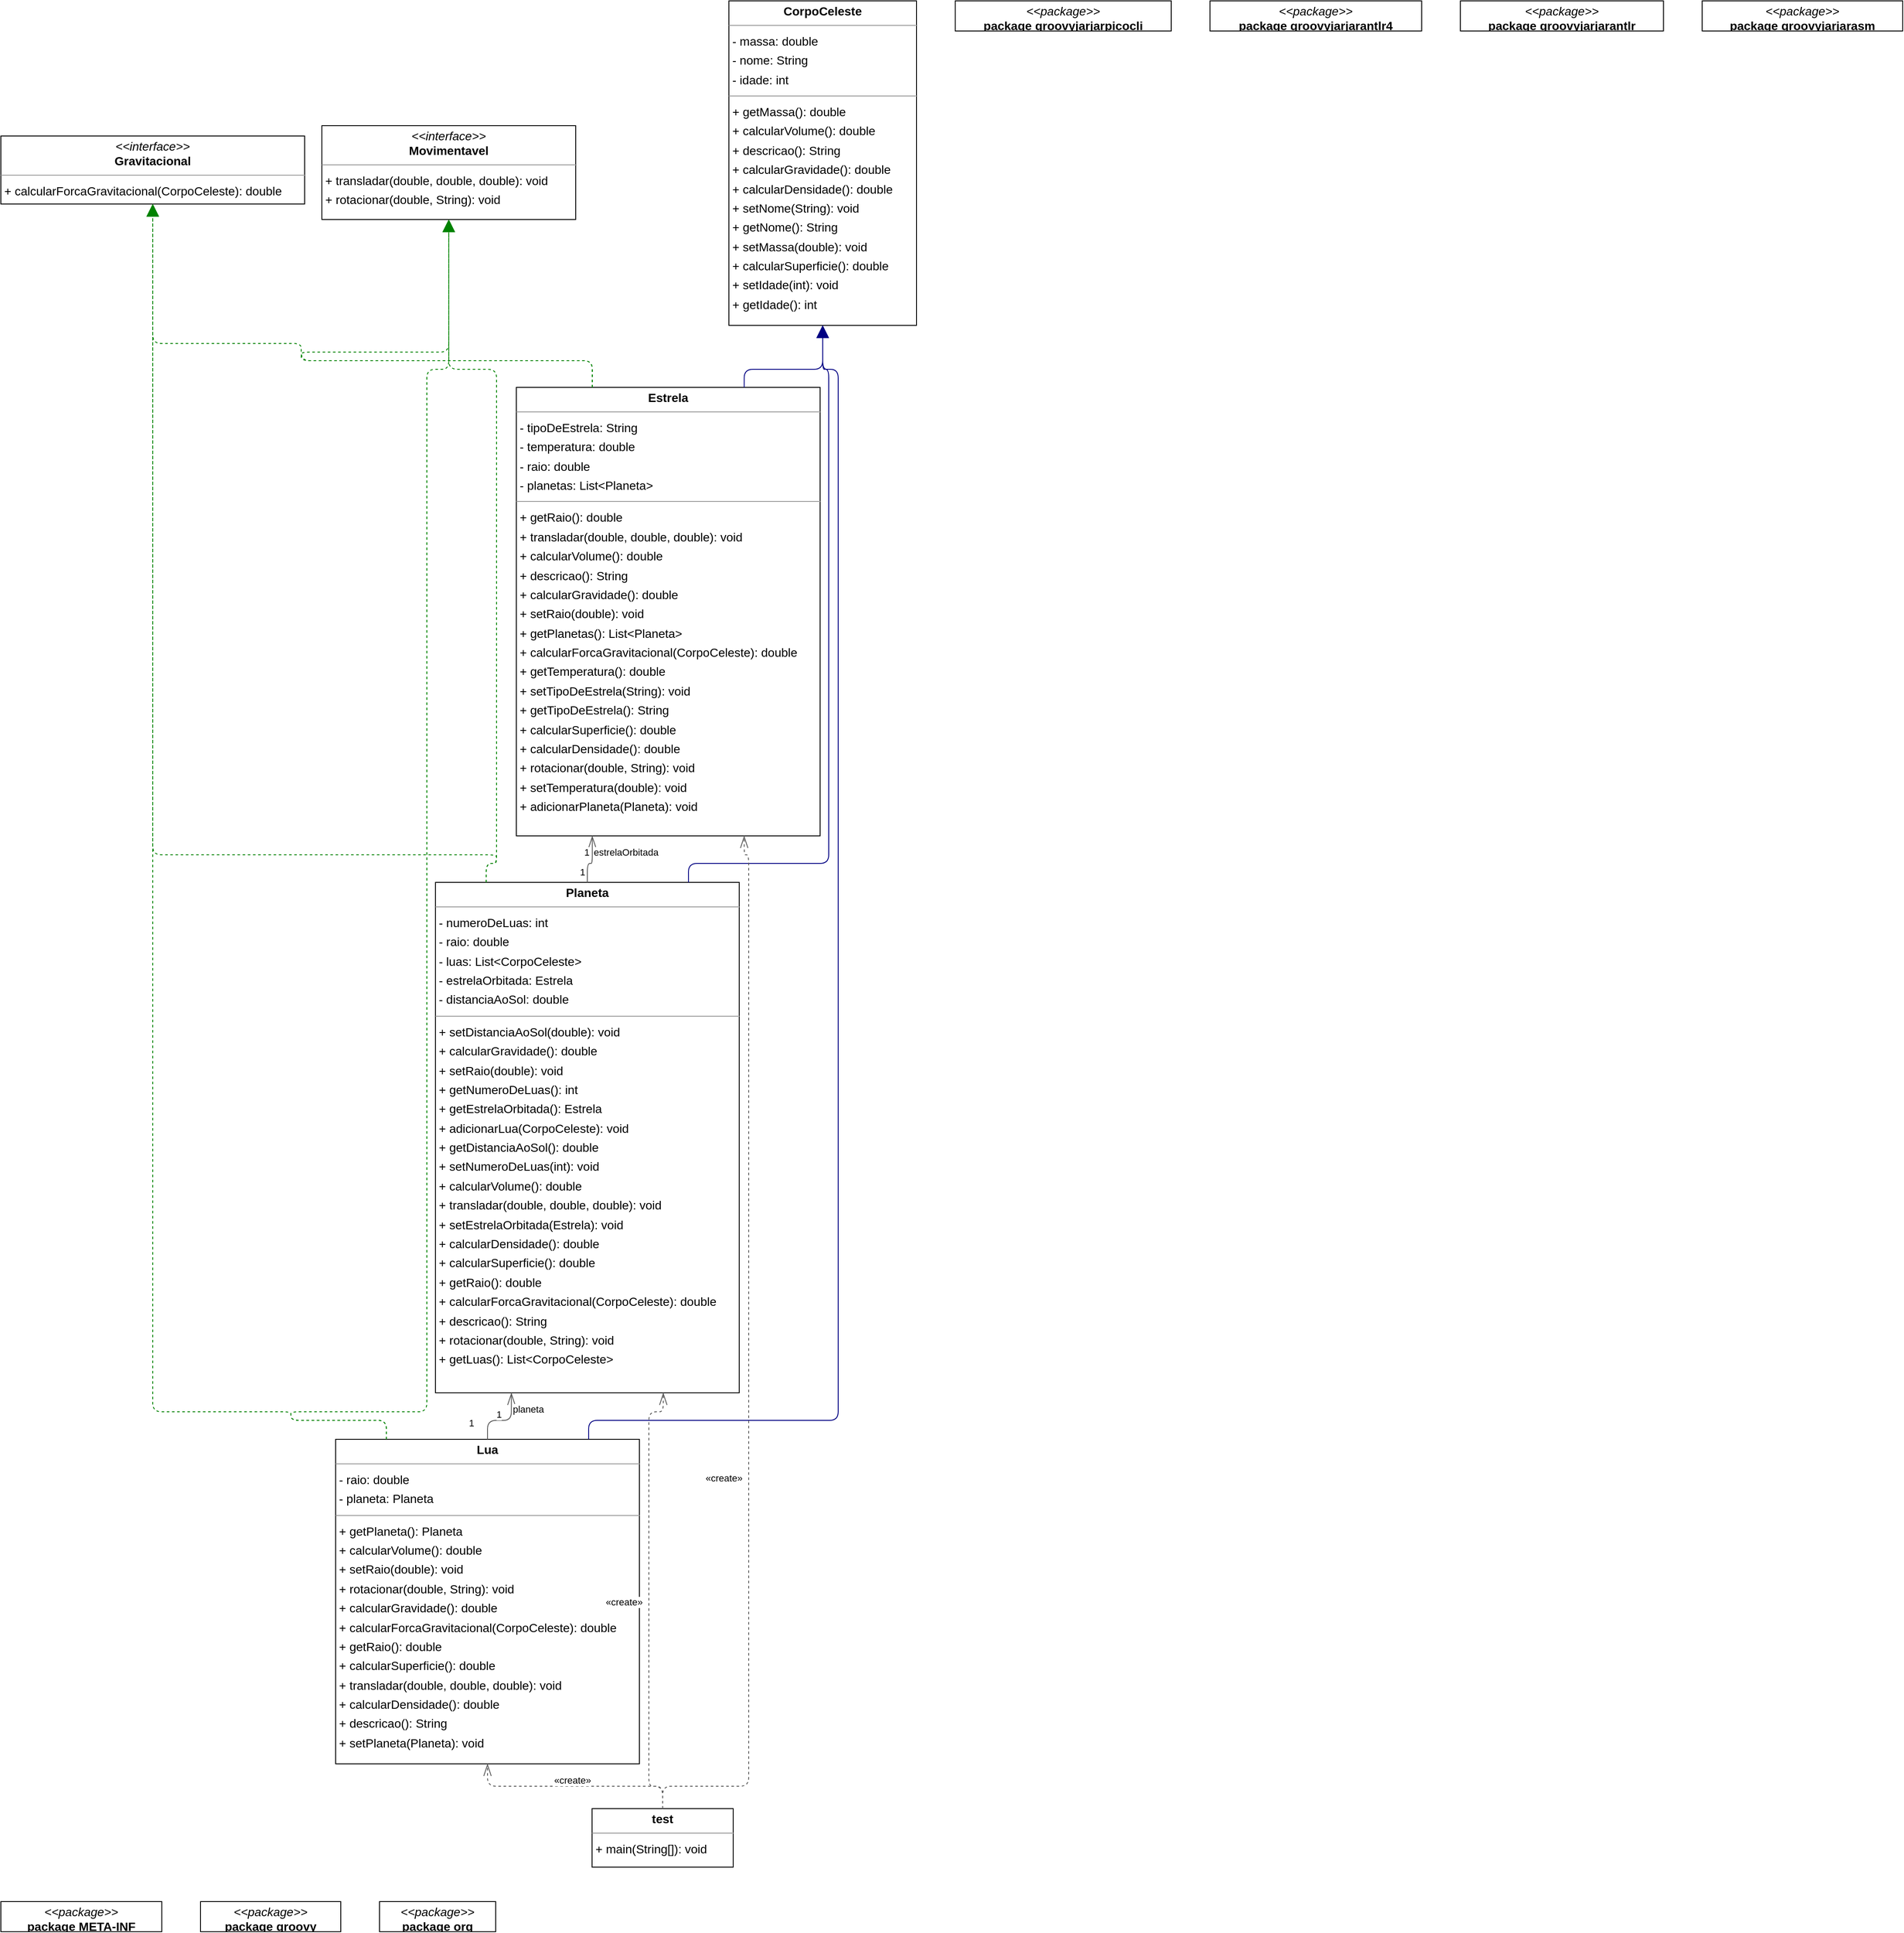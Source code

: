 <mxGraphModel dx="0" dy="0" grid="1" gridSize="10" guides="1" tooltips="1" connect="1" arrows="1" fold="1" page="0" pageScale="1" background="none" math="0" shadow="0">
  <root>
    <mxCell id="0" />
    <mxCell id="1" parent="0" />
    <mxCell id="node12" parent="1" vertex="1" value="&lt;p style=&quot;margin:0px;margin-top:4px;text-align:center;&quot;&gt;&lt;b&gt;CorpoCeleste&lt;/b&gt;&lt;/p&gt;&lt;hr size=&quot;1&quot;/&gt;&lt;p style=&quot;margin:0 0 0 4px;line-height:1.6;&quot;&gt;- massa: double&lt;br/&gt;- nome: String&lt;br/&gt;- idade: int&lt;/p&gt;&lt;hr size=&quot;1&quot;/&gt;&lt;p style=&quot;margin:0 0 0 4px;line-height:1.6;&quot;&gt;+ getMassa(): double&lt;br/&gt;+ calcularVolume(): double&lt;br/&gt;+ descricao(): String&lt;br/&gt;+ calcularGravidade(): double&lt;br/&gt;+ calcularDensidade(): double&lt;br/&gt;+ setNome(String): void&lt;br/&gt;+ getNome(): String&lt;br/&gt;+ setMassa(double): void&lt;br/&gt;+ calcularSuperficie(): double&lt;br/&gt;+ setIdade(int): void&lt;br/&gt;+ getIdade(): int&lt;/p&gt;" style="verticalAlign=top;align=left;overflow=fill;fontSize=14;fontFamily=Helvetica;html=1;rounded=0;shadow=0;comic=0;labelBackgroundColor=none;strokeWidth=1;">
      <mxGeometry x="720" y="-14" width="218" height="377" as="geometry" />
    </mxCell>
    <mxCell id="node13" parent="1" vertex="1" value="&lt;p style=&quot;margin:0px;margin-top:4px;text-align:center;&quot;&gt;&lt;b&gt;Estrela&lt;/b&gt;&lt;/p&gt;&lt;hr size=&quot;1&quot;/&gt;&lt;p style=&quot;margin:0 0 0 4px;line-height:1.6;&quot;&gt;- tipoDeEstrela: String&lt;br/&gt;- temperatura: double&lt;br/&gt;- raio: double&lt;br/&gt;- planetas: List&amp;lt;Planeta&amp;gt;&lt;/p&gt;&lt;hr size=&quot;1&quot;/&gt;&lt;p style=&quot;margin:0 0 0 4px;line-height:1.6;&quot;&gt;+ getRaio(): double&lt;br/&gt;+ transladar(double, double, double): void&lt;br/&gt;+ calcularVolume(): double&lt;br/&gt;+ descricao(): String&lt;br/&gt;+ calcularGravidade(): double&lt;br/&gt;+ setRaio(double): void&lt;br/&gt;+ getPlanetas(): List&amp;lt;Planeta&amp;gt;&lt;br/&gt;+ calcularForcaGravitacional(CorpoCeleste): double&lt;br/&gt;+ getTemperatura(): double&lt;br/&gt;+ setTipoDeEstrela(String): void&lt;br/&gt;+ getTipoDeEstrela(): String&lt;br/&gt;+ calcularSuperficie(): double&lt;br/&gt;+ calcularDensidade(): double&lt;br/&gt;+ rotacionar(double, String): void&lt;br/&gt;+ setTemperatura(double): void&lt;br/&gt;+ adicionarPlaneta(Planeta): void&lt;/p&gt;" style="verticalAlign=top;align=left;overflow=fill;fontSize=14;fontFamily=Helvetica;html=1;rounded=0;shadow=0;comic=0;labelBackgroundColor=none;strokeWidth=1;">
      <mxGeometry x="473" y="435" width="353" height="521" as="geometry" />
    </mxCell>
    <mxCell id="node1" parent="1" vertex="1" value="&lt;p style=&quot;margin:0px;margin-top:4px;text-align:center;&quot;&gt;&lt;i&gt;&amp;lt;&amp;lt;interface&amp;gt;&amp;gt;&lt;/i&gt;&lt;br/&gt;&lt;b&gt;Gravitacional&lt;/b&gt;&lt;/p&gt;&lt;hr size=&quot;1&quot;/&gt;&lt;p style=&quot;margin:0 0 0 4px;line-height:1.6;&quot;&gt;+ calcularForcaGravitacional(CorpoCeleste): double&lt;/p&gt;" style="verticalAlign=top;align=left;overflow=fill;fontSize=14;fontFamily=Helvetica;html=1;rounded=0;shadow=0;comic=0;labelBackgroundColor=none;strokeWidth=1;">
      <mxGeometry x="-126" y="143" width="353" height="79" as="geometry" />
    </mxCell>
    <mxCell id="node10" parent="1" vertex="1" value="&lt;p style=&quot;margin:0px;margin-top:4px;text-align:center;&quot;&gt;&lt;b&gt;Lua&lt;/b&gt;&lt;/p&gt;&lt;hr size=&quot;1&quot;/&gt;&lt;p style=&quot;margin:0 0 0 4px;line-height:1.6;&quot;&gt;- raio: double&lt;br/&gt;- planeta: Planeta&lt;/p&gt;&lt;hr size=&quot;1&quot;/&gt;&lt;p style=&quot;margin:0 0 0 4px;line-height:1.6;&quot;&gt;+ getPlaneta(): Planeta&lt;br/&gt;+ calcularVolume(): double&lt;br/&gt;+ setRaio(double): void&lt;br/&gt;+ rotacionar(double, String): void&lt;br/&gt;+ calcularGravidade(): double&lt;br/&gt;+ calcularForcaGravitacional(CorpoCeleste): double&lt;br/&gt;+ getRaio(): double&lt;br/&gt;+ calcularSuperficie(): double&lt;br/&gt;+ transladar(double, double, double): void&lt;br/&gt;+ calcularDensidade(): double&lt;br/&gt;+ descricao(): String&lt;br/&gt;+ setPlaneta(Planeta): void&lt;/p&gt;" style="verticalAlign=top;align=left;overflow=fill;fontSize=14;fontFamily=Helvetica;html=1;rounded=0;shadow=0;comic=0;labelBackgroundColor=none;strokeWidth=1;">
      <mxGeometry x="263" y="1657" width="353" height="377" as="geometry" />
    </mxCell>
    <mxCell id="node11" parent="1" vertex="1" value="&lt;p style=&quot;margin:0px;margin-top:4px;text-align:center;&quot;&gt;&lt;i&gt;&amp;lt;&amp;lt;interface&amp;gt;&amp;gt;&lt;/i&gt;&lt;br/&gt;&lt;b&gt;Movimentavel&lt;/b&gt;&lt;/p&gt;&lt;hr size=&quot;1&quot;/&gt;&lt;p style=&quot;margin:0 0 0 4px;line-height:1.6;&quot;&gt;+ transladar(double, double, double): void&lt;br/&gt;+ rotacionar(double, String): void&lt;/p&gt;" style="verticalAlign=top;align=left;overflow=fill;fontSize=14;fontFamily=Helvetica;html=1;rounded=0;shadow=0;comic=0;labelBackgroundColor=none;strokeWidth=1;">
      <mxGeometry x="247" y="131" width="295" height="109" as="geometry" />
    </mxCell>
    <mxCell id="node6" parent="1" vertex="1" value="&lt;p style=&quot;margin:0px;margin-top:4px;text-align:center;&quot;&gt;&lt;b&gt;Planeta&lt;/b&gt;&lt;/p&gt;&lt;hr size=&quot;1&quot;/&gt;&lt;p style=&quot;margin:0 0 0 4px;line-height:1.6;&quot;&gt;- numeroDeLuas: int&lt;br/&gt;- raio: double&lt;br/&gt;- luas: List&amp;lt;CorpoCeleste&amp;gt;&lt;br/&gt;- estrelaOrbitada: Estrela&lt;br/&gt;- distanciaAoSol: double&lt;/p&gt;&lt;hr size=&quot;1&quot;/&gt;&lt;p style=&quot;margin:0 0 0 4px;line-height:1.6;&quot;&gt;+ setDistanciaAoSol(double): void&lt;br/&gt;+ calcularGravidade(): double&lt;br/&gt;+ setRaio(double): void&lt;br/&gt;+ getNumeroDeLuas(): int&lt;br/&gt;+ getEstrelaOrbitada(): Estrela&lt;br/&gt;+ adicionarLua(CorpoCeleste): void&lt;br/&gt;+ getDistanciaAoSol(): double&lt;br/&gt;+ setNumeroDeLuas(int): void&lt;br/&gt;+ calcularVolume(): double&lt;br/&gt;+ transladar(double, double, double): void&lt;br/&gt;+ setEstrelaOrbitada(Estrela): void&lt;br/&gt;+ calcularDensidade(): double&lt;br/&gt;+ calcularSuperficie(): double&lt;br/&gt;+ getRaio(): double&lt;br/&gt;+ calcularForcaGravitacional(CorpoCeleste): double&lt;br/&gt;+ descricao(): String&lt;br/&gt;+ rotacionar(double, String): void&lt;br/&gt;+ getLuas(): List&amp;lt;CorpoCeleste&amp;gt;&lt;/p&gt;" style="verticalAlign=top;align=left;overflow=fill;fontSize=14;fontFamily=Helvetica;html=1;rounded=0;shadow=0;comic=0;labelBackgroundColor=none;strokeWidth=1;">
      <mxGeometry x="379" y="1010" width="353" height="593" as="geometry" />
    </mxCell>
    <mxCell id="node2" parent="1" vertex="1" value="&lt;p style=&quot;margin:0px;margin-top:4px;text-align:center;&quot;&gt;&lt;i&gt;&amp;lt;&amp;lt;package&amp;gt;&amp;gt;&lt;/i&gt;&lt;br/&gt;&lt;b&gt;package  META-INF&lt;/b&gt;&lt;/p&gt;&lt;hr size=&quot;1&quot;/&gt;" style="verticalAlign=top;align=left;overflow=fill;fontSize=14;fontFamily=Helvetica;html=1;rounded=0;shadow=0;comic=0;labelBackgroundColor=none;strokeWidth=1;">
      <mxGeometry x="-126" y="2194" width="187" height="35" as="geometry" />
    </mxCell>
    <mxCell id="node8" parent="1" vertex="1" value="&lt;p style=&quot;margin:0px;margin-top:4px;text-align:center;&quot;&gt;&lt;i&gt;&amp;lt;&amp;lt;package&amp;gt;&amp;gt;&lt;/i&gt;&lt;br/&gt;&lt;b&gt;package  groovy&lt;/b&gt;&lt;/p&gt;&lt;hr size=&quot;1&quot;/&gt;" style="verticalAlign=top;align=left;overflow=fill;fontSize=14;fontFamily=Helvetica;html=1;rounded=0;shadow=0;comic=0;labelBackgroundColor=none;strokeWidth=1;">
      <mxGeometry x="106" y="2194" width="163" height="35" as="geometry" />
    </mxCell>
    <mxCell id="node9" parent="1" vertex="1" value="&lt;p style=&quot;margin:0px;margin-top:4px;text-align:center;&quot;&gt;&lt;i&gt;&amp;lt;&amp;lt;package&amp;gt;&amp;gt;&lt;/i&gt;&lt;br/&gt;&lt;b&gt;package  groovyjarjarantlr&lt;/b&gt;&lt;/p&gt;&lt;hr size=&quot;1&quot;/&gt;" style="verticalAlign=top;align=left;overflow=fill;fontSize=14;fontFamily=Helvetica;html=1;rounded=0;shadow=0;comic=0;labelBackgroundColor=none;strokeWidth=1;">
      <mxGeometry x="1570" y="-14" width="236" height="35" as="geometry" />
    </mxCell>
    <mxCell id="node4" parent="1" vertex="1" value="&lt;p style=&quot;margin:0px;margin-top:4px;text-align:center;&quot;&gt;&lt;i&gt;&amp;lt;&amp;lt;package&amp;gt;&amp;gt;&lt;/i&gt;&lt;br/&gt;&lt;b&gt;package  groovyjarjarantlr4&lt;/b&gt;&lt;/p&gt;&lt;hr size=&quot;1&quot;/&gt;" style="verticalAlign=top;align=left;overflow=fill;fontSize=14;fontFamily=Helvetica;html=1;rounded=0;shadow=0;comic=0;labelBackgroundColor=none;strokeWidth=1;">
      <mxGeometry x="1279" y="-14" width="246" height="35" as="geometry" />
    </mxCell>
    <mxCell id="node5" parent="1" vertex="1" value="&lt;p style=&quot;margin:0px;margin-top:4px;text-align:center;&quot;&gt;&lt;i&gt;&amp;lt;&amp;lt;package&amp;gt;&amp;gt;&lt;/i&gt;&lt;br/&gt;&lt;b&gt;package  groovyjarjarasm&lt;/b&gt;&lt;/p&gt;&lt;hr size=&quot;1&quot;/&gt;" style="verticalAlign=top;align=left;overflow=fill;fontSize=14;fontFamily=Helvetica;html=1;rounded=0;shadow=0;comic=0;labelBackgroundColor=none;strokeWidth=1;">
      <mxGeometry x="1851" y="-14" width="233" height="35" as="geometry" />
    </mxCell>
    <mxCell id="node7" parent="1" vertex="1" value="&lt;p style=&quot;margin:0px;margin-top:4px;text-align:center;&quot;&gt;&lt;i&gt;&amp;lt;&amp;lt;package&amp;gt;&amp;gt;&lt;/i&gt;&lt;br/&gt;&lt;b&gt;package  groovyjarjarpicocli&lt;/b&gt;&lt;/p&gt;&lt;hr size=&quot;1&quot;/&gt;" style="verticalAlign=top;align=left;overflow=fill;fontSize=14;fontFamily=Helvetica;html=1;rounded=0;shadow=0;comic=0;labelBackgroundColor=none;strokeWidth=1;">
      <mxGeometry x="983" y="-14" width="251" height="35" as="geometry" />
    </mxCell>
    <mxCell id="node3" parent="1" vertex="1" value="&lt;p style=&quot;margin:0px;margin-top:4px;text-align:center;&quot;&gt;&lt;i&gt;&amp;lt;&amp;lt;package&amp;gt;&amp;gt;&lt;/i&gt;&lt;br/&gt;&lt;b&gt;package  org&lt;/b&gt;&lt;/p&gt;&lt;hr size=&quot;1&quot;/&gt;" style="verticalAlign=top;align=left;overflow=fill;fontSize=14;fontFamily=Helvetica;html=1;rounded=0;shadow=0;comic=0;labelBackgroundColor=none;strokeWidth=1;">
      <mxGeometry x="314" y="2194" width="135" height="35" as="geometry" />
    </mxCell>
    <mxCell id="node0" parent="1" vertex="1" value="&lt;p style=&quot;margin:0px;margin-top:4px;text-align:center;&quot;&gt;&lt;b&gt;test&lt;/b&gt;&lt;/p&gt;&lt;hr size=&quot;1&quot;/&gt;&lt;p style=&quot;margin:0 0 0 4px;line-height:1.6;&quot;&gt;+ main(String[]): void&lt;/p&gt;" style="verticalAlign=top;align=left;overflow=fill;fontSize=14;fontFamily=Helvetica;html=1;rounded=0;shadow=0;comic=0;labelBackgroundColor=none;strokeWidth=1;">
      <mxGeometry x="561" y="2086" width="164" height="68" as="geometry" />
    </mxCell>
    <mxCell id="edge0" edge="1" value="" parent="1" source="node13" target="node12" style="html=1;rounded=1;edgeStyle=orthogonalEdgeStyle;dashed=0;startArrow=none;endArrow=block;endSize=12;strokeColor=#000082;exitX=0.750;exitY=0.000;exitDx=0;exitDy=0;entryX=0.500;entryY=1.000;entryDx=0;entryDy=0;">
      <mxGeometry width="50" height="50" relative="1" as="geometry">
        <Array as="points">
          <mxPoint x="737" y="414" />
          <mxPoint x="829" y="414" />
        </Array>
      </mxGeometry>
    </mxCell>
    <mxCell id="edge4" edge="1" value="" parent="1" source="node13" target="node1" style="html=1;rounded=1;edgeStyle=orthogonalEdgeStyle;dashed=1;startArrow=none;endArrow=block;endSize=12;strokeColor=#008200;exitX=0.250;exitY=0.000;exitDx=0;exitDy=0;entryX=0.500;entryY=1.001;entryDx=0;entryDy=0;">
      <mxGeometry width="50" height="50" relative="1" as="geometry">
        <Array as="points">
          <mxPoint x="561" y="404" />
          <mxPoint x="223" y="404" />
          <mxPoint x="223" y="384" />
          <mxPoint x="51" y="384" />
        </Array>
      </mxGeometry>
    </mxCell>
    <mxCell id="edge3" edge="1" value="" parent="1" source="node13" target="node11" style="html=1;rounded=1;edgeStyle=orthogonalEdgeStyle;dashed=1;startArrow=none;endArrow=block;endSize=12;strokeColor=#008200;exitX=0.250;exitY=0.000;exitDx=0;exitDy=0;entryX=0.500;entryY=1.000;entryDx=0;entryDy=0;">
      <mxGeometry width="50" height="50" relative="1" as="geometry">
        <Array as="points">
          <mxPoint x="561" y="404" />
          <mxPoint x="223" y="404" />
          <mxPoint x="223" y="394" />
          <mxPoint x="395" y="394" />
        </Array>
      </mxGeometry>
    </mxCell>
    <mxCell id="edge7" edge="1" value="" parent="1" source="node10" target="node12" style="html=1;rounded=1;edgeStyle=orthogonalEdgeStyle;dashed=0;startArrow=none;endArrow=block;endSize=12;strokeColor=#000082;exitX=0.833;exitY=0.000;exitDx=0;exitDy=0;entryX=0.500;entryY=1.000;entryDx=0;entryDy=0;">
      <mxGeometry width="50" height="50" relative="1" as="geometry">
        <Array as="points">
          <mxPoint x="557" y="1635" />
          <mxPoint x="847" y="1635" />
          <mxPoint x="847" y="414" />
          <mxPoint x="829" y="414" />
        </Array>
      </mxGeometry>
    </mxCell>
    <mxCell id="edge8" edge="1" value="" parent="1" source="node10" target="node1" style="html=1;rounded=1;edgeStyle=orthogonalEdgeStyle;dashed=1;startArrow=none;endArrow=block;endSize=12;strokeColor=#008200;exitX=0.167;exitY=0.000;exitDx=0;exitDy=0;entryX=0.500;entryY=1.001;entryDx=0;entryDy=0;">
      <mxGeometry width="50" height="50" relative="1" as="geometry">
        <Array as="points">
          <mxPoint x="322" y="1635" />
          <mxPoint x="211" y="1635" />
          <mxPoint x="211" y="1625" />
          <mxPoint x="51" y="1625" />
        </Array>
      </mxGeometry>
    </mxCell>
    <mxCell id="edge6" edge="1" value="" parent="1" source="node10" target="node11" style="html=1;rounded=1;edgeStyle=orthogonalEdgeStyle;dashed=1;startArrow=none;endArrow=block;endSize=12;strokeColor=#008200;exitX=0.167;exitY=0.000;exitDx=0;exitDy=0;entryX=0.500;entryY=1.001;entryDx=0;entryDy=0;">
      <mxGeometry width="50" height="50" relative="1" as="geometry">
        <Array as="points">
          <mxPoint x="322" y="1635" />
          <mxPoint x="211" y="1635" />
          <mxPoint x="211" y="1625" />
          <mxPoint x="369" y="1625" />
          <mxPoint x="369" y="414" />
          <mxPoint x="395" y="414" />
        </Array>
      </mxGeometry>
    </mxCell>
    <mxCell id="edge12" edge="1" value="" parent="1" source="node10" target="node6" style="html=1;rounded=1;edgeStyle=orthogonalEdgeStyle;dashed=0;startArrow=diamondThinstartSize=12;endArrow=openThin;endSize=12;strokeColor=#595959;exitX=0.500;exitY=0.000;exitDx=0;exitDy=0;entryX=0.250;entryY=1.000;entryDx=0;entryDy=0;">
      <mxGeometry width="50" height="50" relative="1" as="geometry">
        <Array as="points">
          <mxPoint x="440" y="1635" />
          <mxPoint x="467" y="1635" />
        </Array>
      </mxGeometry>
    </mxCell>
    <mxCell id="label72" parent="edge12" vertex="1" connectable="0" value="1" style="edgeLabel;resizable=0;html=1;align=left;verticalAlign=top;strokeColor=default;">
      <mxGeometry x="416" y="1625" as="geometry" />
    </mxCell>
    <mxCell id="label76" parent="edge12" vertex="1" connectable="0" value="1" style="edgeLabel;resizable=0;html=1;align=left;verticalAlign=top;strokeColor=default;">
      <mxGeometry x="448" y="1615" as="geometry" />
    </mxCell>
    <mxCell id="label77" parent="edge12" vertex="1" connectable="0" value="planeta" style="edgeLabel;resizable=0;html=1;align=left;verticalAlign=top;strokeColor=default;">
      <mxGeometry x="467" y="1609" as="geometry" />
    </mxCell>
    <mxCell id="edge2" edge="1" value="" parent="1" source="node6" target="node12" style="html=1;rounded=1;edgeStyle=orthogonalEdgeStyle;dashed=0;startArrow=none;endArrow=block;endSize=12;strokeColor=#000082;exitX=0.833;exitY=0.000;exitDx=0;exitDy=0;entryX=0.500;entryY=1.000;entryDx=0;entryDy=0;">
      <mxGeometry width="50" height="50" relative="1" as="geometry">
        <Array as="points">
          <mxPoint x="673" y="988" />
          <mxPoint x="836" y="988" />
          <mxPoint x="836" y="414" />
          <mxPoint x="829" y="414" />
        </Array>
      </mxGeometry>
    </mxCell>
    <mxCell id="edge10" edge="1" value="" parent="1" source="node6" target="node13" style="html=1;rounded=1;edgeStyle=orthogonalEdgeStyle;dashed=0;startArrow=diamondThinstartSize=12;endArrow=openThin;endSize=12;strokeColor=#595959;exitX=0.500;exitY=0.000;exitDx=0;exitDy=0;entryX=0.250;entryY=1.000;entryDx=0;entryDy=0;">
      <mxGeometry width="50" height="50" relative="1" as="geometry">
        <Array as="points">
          <mxPoint x="556" y="988" />
          <mxPoint x="561" y="988" />
        </Array>
      </mxGeometry>
    </mxCell>
    <mxCell id="label60" parent="edge10" vertex="1" connectable="0" value="1" style="edgeLabel;resizable=0;html=1;align=left;verticalAlign=top;strokeColor=default;">
      <mxGeometry x="545" y="985" as="geometry" />
    </mxCell>
    <mxCell id="label64" parent="edge10" vertex="1" connectable="0" value="1" style="edgeLabel;resizable=0;html=1;align=left;verticalAlign=top;strokeColor=default;">
      <mxGeometry x="550" y="962" as="geometry" />
    </mxCell>
    <mxCell id="label65" parent="edge10" vertex="1" connectable="0" value="estrelaOrbitada" style="edgeLabel;resizable=0;html=1;align=left;verticalAlign=top;strokeColor=default;">
      <mxGeometry x="561" y="962" as="geometry" />
    </mxCell>
    <mxCell id="edge1" edge="1" value="" parent="1" source="node6" target="node1" style="html=1;rounded=1;edgeStyle=orthogonalEdgeStyle;dashed=1;startArrow=none;endArrow=block;endSize=12;strokeColor=#008200;exitX=0.167;exitY=0.000;exitDx=0;exitDy=0;entryX=0.500;entryY=1.001;entryDx=0;entryDy=0;">
      <mxGeometry width="50" height="50" relative="1" as="geometry">
        <Array as="points">
          <mxPoint x="438" y="988" />
          <mxPoint x="450" y="988" />
          <mxPoint x="450" y="978" />
          <mxPoint x="51" y="978" />
        </Array>
      </mxGeometry>
    </mxCell>
    <mxCell id="edge5" edge="1" value="" parent="1" source="node6" target="node11" style="html=1;rounded=1;edgeStyle=orthogonalEdgeStyle;dashed=1;startArrow=none;endArrow=block;endSize=12;strokeColor=#008200;exitX=0.167;exitY=0.000;exitDx=0;exitDy=0;entryX=0.500;entryY=1.001;entryDx=0;entryDy=0;">
      <mxGeometry width="50" height="50" relative="1" as="geometry">
        <Array as="points">
          <mxPoint x="438" y="988" />
          <mxPoint x="450" y="988" />
          <mxPoint x="450" y="414" />
          <mxPoint x="395" y="414" />
        </Array>
      </mxGeometry>
    </mxCell>
    <mxCell id="edge9" edge="1" value="" parent="1" source="node0" target="node13" style="html=1;rounded=1;edgeStyle=orthogonalEdgeStyle;dashed=1;startArrow=none;endArrow=openThin;endSize=12;strokeColor=#595959;exitX=0.500;exitY=0.000;exitDx=0;exitDy=0;entryX=0.750;entryY=1.000;entryDx=0;entryDy=0;">
      <mxGeometry width="50" height="50" relative="1" as="geometry">
        <Array as="points">
          <mxPoint x="643" y="2060" />
          <mxPoint x="743" y="2060" />
          <mxPoint x="743" y="978" />
          <mxPoint x="737" y="978" />
        </Array>
      </mxGeometry>
    </mxCell>
    <mxCell id="label56" parent="edge9" vertex="1" connectable="0" value="«create»" style="edgeLabel;resizable=0;html=1;align=left;verticalAlign=top;strokeColor=default;">
      <mxGeometry x="691" y="1689" as="geometry" />
    </mxCell>
    <mxCell id="edge13" edge="1" value="" parent="1" source="node0" target="node10" style="html=1;rounded=1;edgeStyle=orthogonalEdgeStyle;dashed=1;startArrow=none;endArrow=openThin;endSize=12;strokeColor=#595959;exitX=0.500;exitY=0.000;exitDx=0;exitDy=0;entryX=0.500;entryY=1.000;entryDx=0;entryDy=0;">
      <mxGeometry width="50" height="50" relative="1" as="geometry">
        <Array as="points">
          <mxPoint x="643" y="2060" />
          <mxPoint x="440" y="2060" />
        </Array>
      </mxGeometry>
    </mxCell>
    <mxCell id="label80" parent="edge13" vertex="1" connectable="0" value="«create»" style="edgeLabel;resizable=0;html=1;align=left;verticalAlign=top;strokeColor=default;">
      <mxGeometry x="515" y="2040" as="geometry" />
    </mxCell>
    <mxCell id="edge11" edge="1" value="" parent="1" source="node0" target="node6" style="html=1;rounded=1;edgeStyle=orthogonalEdgeStyle;dashed=1;startArrow=none;endArrow=openThin;endSize=12;strokeColor=#595959;exitX=0.500;exitY=0.000;exitDx=0;exitDy=0;entryX=0.750;entryY=1.000;entryDx=0;entryDy=0;">
      <mxGeometry width="50" height="50" relative="1" as="geometry">
        <Array as="points">
          <mxPoint x="643" y="2060" />
          <mxPoint x="627" y="2060" />
          <mxPoint x="627" y="1625" />
          <mxPoint x="644" y="1625" />
        </Array>
      </mxGeometry>
    </mxCell>
    <mxCell id="label68" parent="edge11" vertex="1" connectable="0" value="«create»" style="edgeLabel;resizable=0;html=1;align=left;verticalAlign=top;strokeColor=default;">
      <mxGeometry x="575" y="1833" as="geometry" />
    </mxCell>
  </root>
</mxGraphModel>